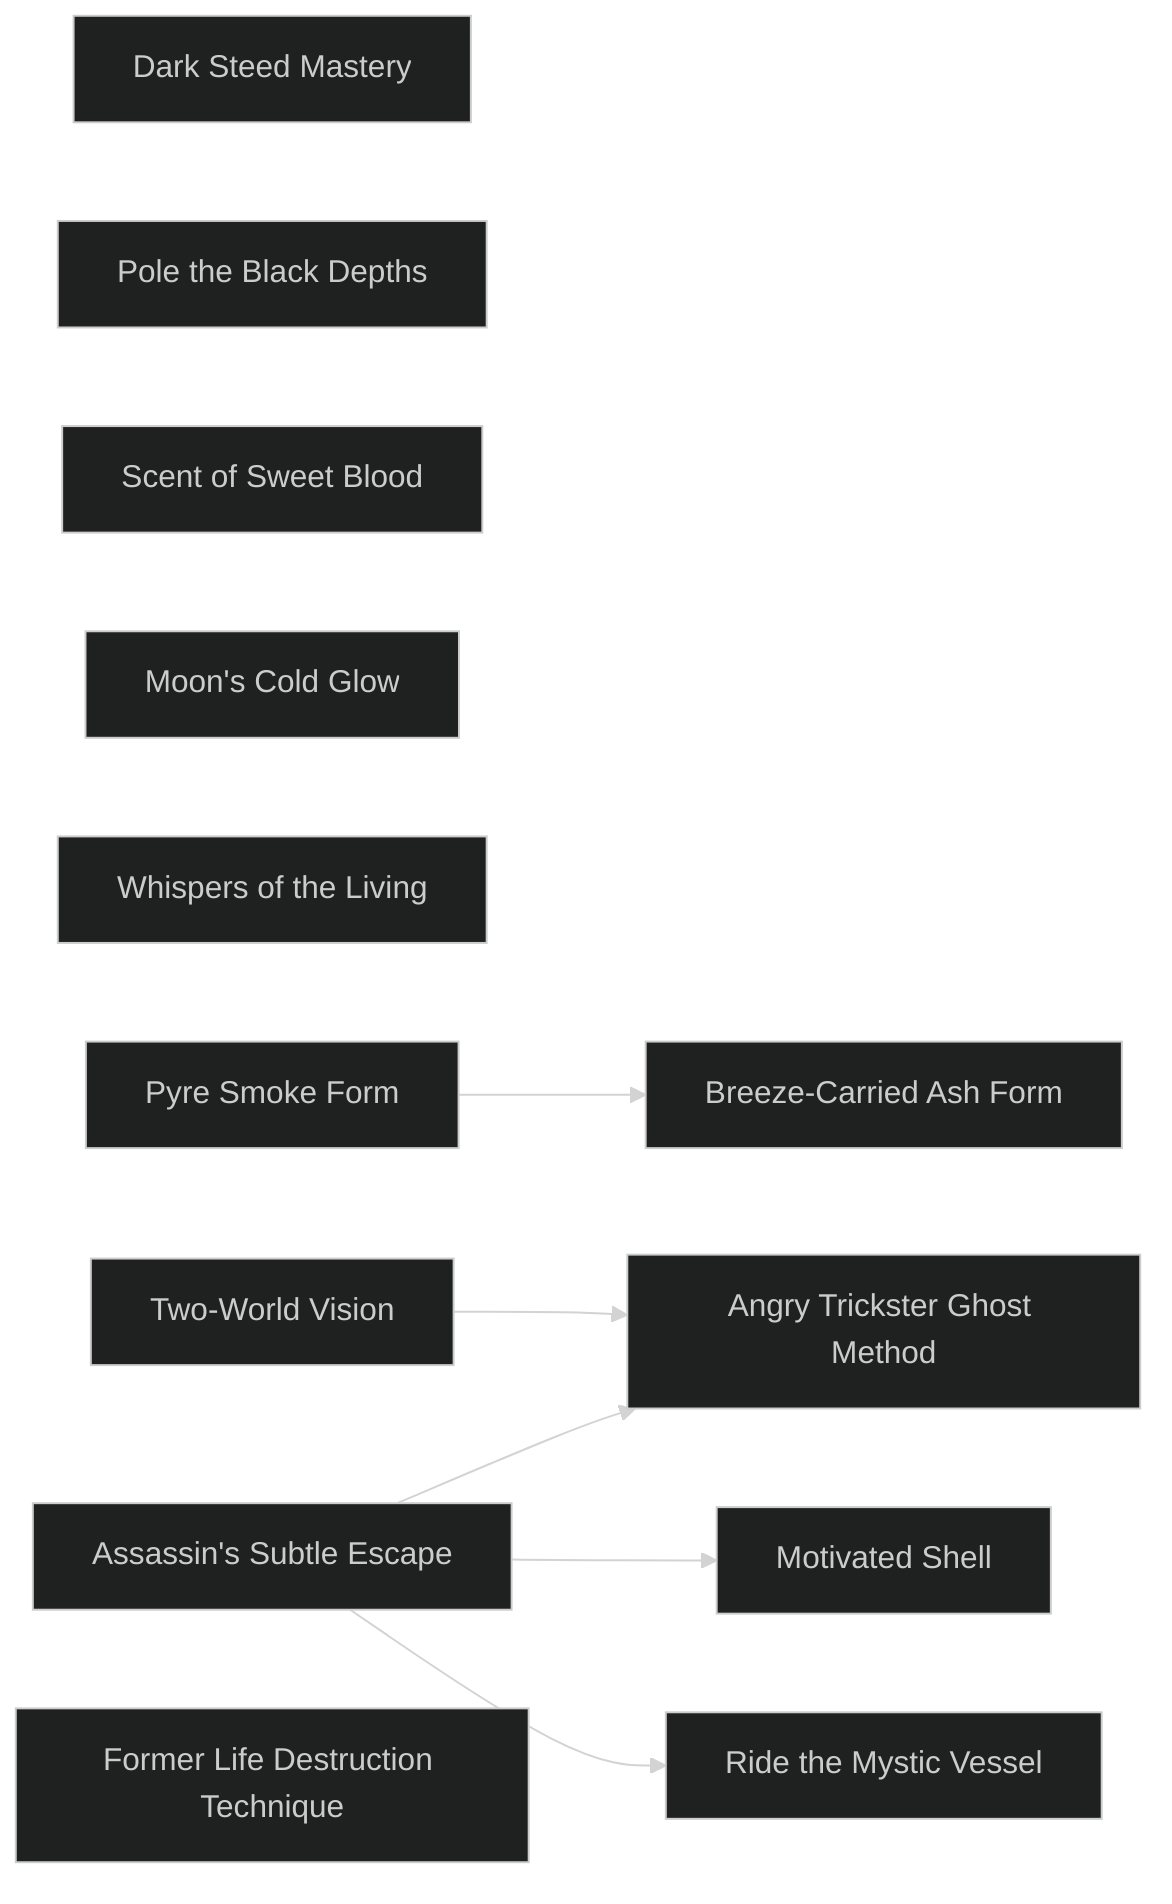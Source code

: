 ---
config:
  theme: dark
---
flowchart LR

    dark_steed_mastery[Dark Steed Mastery]
    click dark_steed_mastery callback "
        Dark Steed Mastery<br>
        <br>
        Cost: 1 mote per die<br>
        Duration: Instant<br>
        Type: Supplemental<br>
        Minimum Conviction: 1<br>
        Minimum Essence: 1<br>
        Prerequisite Charms: None<br>
        <br>
        This Charm is frequently taught to ghostly cavalry in
        the service of a Deathlord or another tyrant of the Underworld.
        Dark Steed Mastery allows a ghost to better control
        a ghostly mount. This Arcanos adds one die to the ghost’s
        Ride dice pools for every mote of Essence spent, to a
        maximum number of dice equal to his Essence. This
        Charm can only be used within the Underworld or a
        shadowland, unless the ghost uses Manifest the Dark Steed
        (see p. 41).
        "

    pole_the_black_depths[Pole the Black Depths]
    click pole_the_black_depths callback "
        Pole the Black Depths<br>
        <br>
        Cost: 1 mote per die<br>
        Duration: Instant<br>
        Type: Supplemental<br>
        Minimum Conviction: 1<br>
        Minimum Essence: 1<br>
        Prerequisite Charms: None<br>
        <br>
        This Charm allows a ghost sailor to better fulfill his
        duties. The ghost who uses Pole the Black Depths gains
        one die to his Sail dice pools for every mote of Essence
        spent, to a maximum number of dice equal to his Essence.
        This Charm can only be used within the Underworld or a
        shadowland, unless the ghost is on the crew of a boat
        manifested through the use of Conjure the Defeated Vessel
        or Sunken Admiral Technique (see p. 41-42).
        "

    scent_of_sweet_blood[Scent of Sweet Blood]
    click scent_of_sweet_blood callback "
        Scent of Sweet Blood<br>
        <br>
        Cost: 1 mote<br>
        Duration: One scene<br>
        Type: Simple<br>
        Minimum Compassion: 1<br>
        Minimum Essence: 1<br>
        Prerequisite Charms: None<br>
        <br>
        This simple Charm allows a ghost to smell spilled
        blood or bleeding wounds at a range of one mile per dot of
        Essence. The blood does not have to be particularly fresh,
        but it should be from a mortal or Exalt — animal blood is
        only sensed at half the range that mortal or Exalt blood can
        be smelled. The ghost learns the direction of and distance
        to the blood. Unusually large amounts — say, more than
        a human body’s worth — may be detected at as far away as
        five miles per dot of Essence, and strong wind currents or
        other intense weather may interfere with this ability.
        "

    moons_cold_glow[Moon's Cold Glow]
    click moons_cold_glow callback "
        Moon's Cold Glow<br>
        <br>
        Cost: 2 motes<br>
        Duration: One night per success<br>
        Type: Simple<br>
        Minimum Conviction: 1<br>
        Minimum Essence: 1<br>
        Prerequisite Charms: None<br>
        <br>
        The Underworld is gloomy and dark even on its
        brightest mornings. This simple art allows a ghost to pierce
        the natural darkness of the Underworld. If there is no
        precipitation or fog, double the distance for both Clear
        Vision and Murky Vision for the ghost, to a maximum of
        100 yards (see Exalted, p. 237). Roll Perception + Conviction.
        Success means that the ghost can see normally until
        the following dawn, and each additional success adds 24
        hours to the duration from that point.
        "

    whispers_of_the_living[Whispers of the Living]
    click whispers_of_the_living callback "
        Whispers of the Living<br>
        <br>
        Cost: 3 motes<br>
        Duration: One minute per success<br>
        Type: Simple<br>
        Minimum Conviction: 2<br>
        Minimum Essence: 2<br>
        Prerequisite Charms: None<br>
        <br>
        The Underworld is itself a dark reflection of Creation,
        and every point in the Underworld corresponds to a
        particular space in Creation. This Arcanos allows the
        ghost to hear the living world as though she was standing
        in the equivalent spot to her current location in the
        Underworld. A Perception + Occult roll activates the
        Charm, and the ghost can listen for one minute per
        success. A botch on this roll allows any living being in that
        same location to hear unearthly whispers and winds,
        giving away these strange goings-on. Whispers of the
        Living only works at night. As with Two World Vision,
        Whispers of the Living does not allow a ghost to listen in
        from Creation into the Underworld.
        "


    pyre_smoke_form[Pyre Smoke Form]
    click pyre_smoke_form callback "
        Pyre Smoke Form<br>
        <br>
        Cost: 2 motes<br>
        Duration: One turn per success<br>
        Type: Simple<br>
        Minimum Temperance: 2<br>
        Minimum Essence: 2<br>
        Prerequisite Charms: None<br>
        <br>
        With Pyre Smoke Form, a ghost may become incorporeal
        even in environments where he would ordinarily be
        manifest — in the Underworld, for instance, or in a
        shadowland during Calibration. Using this Arcanos requires
        a Stamina + Temperance roll, and each success
        allows one turn of incorporeality.
        "

    breeze_carried_ash_form[Breeze-Carried Ash Form]
    pyre_smoke_form --> breeze_carried_ash_form
    click breeze_carried_ash_form callback "
        Breeze-Carried Ash Form<br>
        <br>
        Cost: 5 motes<br>
        Duration: One turn per success<br>
        Type: Simple<br>
        Minimum Conviction: 2<br>
        Minimum Essence: 2<br>
        Prerequisite Charms: Pyre Smoke Form<br>
        <br>
        Breeze-Carried Ash Form allows a ghost to fly through
        the air at any speed up to his maximum running pace, so
        long as he is incorporeal as he does so (this Charm is
        primarily effective only in the land of the living). His
        player must make a Dexterity + Athletics roll, and each
        success allows one turn of flight. If the ghost is above
        ground level when the Charm expires, he falls toward the
        ground as though solid. He does not take any damage from
        the fall, however, because he must be incorporeal to use
        this Arcanos.
        "

    two_world_vision[Two-World Vision]
    click two_world_vision callback "
        Two-World Vision<br>
        <br>
        Cost: 2 motes<br>
        Duration: One turn per success<br>
        Type: Simple<br>
        Minimum Conviction: 1<br>
        Minimum Essence: 2<br>
        Prerequisite Charms: None<br>
        <br>
        Every spot in the Underworld has an analog within
        Creation proper — the lands of the dead are simply a dark
        mirror to the lands above. With this Charm, a ghost can
        glance from his location in the Underworld at the corresponding
        space in Creation. A Perception + Occult roll
        suffices to activate the Charm and provides one turn of
        vision per success. Two World Vision only works at night.
        This Arcanos doesn’t work both ways. Even if the ghost
        finds himself in the living
        "

    assassins_subtle_escape[Assassin's Subtle Escape]
    click assassins_subtle_escape callback "
        Assassin's Subtle Escape<br>
        <br>
        Cost: 5 motes, 1 Willpower<br>
        Duration: One hour per success<br>
        Type: Simple<br>
        Minimum Temperance: 2<br>
        Minimum Essence: 2<br>
        Prerequisite Charms: None<br>
        <br>
        Assassin’s Subtle Escape allows a ghost to tempo-
        rarily inhabit a mundane object in the living world. The
        ghost simply lays his hand upon the object, and his
        physical essence is absorbed into the thing. The ghost’s
        presence cannot be detected by mundane means, though
        Charms such as Superior Sight Focus (see Exalted: The
        Abyssals, p. 205) allow others to detect him. While
        inhabiting an object, the ghost cannot be directly harmed.
        Damage to the object does not harm the inhabiting
        ghost, but the item’s destruction by fire, pulverization or
        magic sends the ghost to Lethe. The ghost’s player must
        succeed in a Manipulation + Crafts roll for the ghost to
        successfully inhabit the object, and he remains within it
        for up to one hour per success or until he decides to leave
        — note that once the ghost leaves the object the Charm
        expires. The ghost may expend an additional 5 motes and
        a point of Willpower in order for his player to reroll his
        duration at any time. However, the new duration of the
        Charm is measured from the new expenditure and roll
        (rather than being tacked onto the end of the existing use
        of the Charm).<br>
        Assassin’s Subtle Escape does not allow a ghost resid-
        ing in an object to animate the object in any fashion. He
        is only a passenger. Only one ghost can reside in a given
        object at a time.
        "

    motivated_shell[Motivated Shell]
    assassins_subtle_escape --> motivated_shell
    click motivated_shell callback "
        Motivated Shell<br>
        <br>
        Cost: 8 motes + 1 Willpower<br>
        Duration: One turn per success<br>
        Type: Simple<br>
        Minimum Valor: 3<br>
        Minimum Essence: 2<br>
        Prerequisite Charms: Assassin’s Subtle Escape<br>
        <br>
        Motivated Shell can only be activated once a ghost
        inhabits an object through Assassin’s Subtle Escape
        (above). This Arcanos enables the ghost to control the
        motions of an object he inhabits. The motions must be
        the sorts of things that the object could ordinarily do or
        be made to do by hand. A door swings open or closed; a
        lock turns or opens; a cart’s wheels roll on their own. The
        ghost’s player rolls Manipulation + Craft, and each success
        allows the ghost to control the object’s ordinary
        movements for one turn.
        "

    ride_the_mystic_vessel[Ride the Mystic Vessel]
    assassins_subtle_escape --> ride_the_mystic_vessel
    click ride_the_mystic_vessel callback "
        Ride the Mystic Vessel<br>
        <br>
        Cost: 3 motes<br>
        Duration: One turn<br>
        Type: Simple<br>
        Minimum Valor: 3<br>
        Minimum Essence: 2<br>
        Prerequisite Charms: Assassin’s Subtle Escape<br>
        <br>
        This Charm allows the ghost to use Assassin’s Subtle
        Escape to inhabit an object made of the Five Magical
        Materials. Ride the Mystic Vessel does not allow the ghost
        to inhabit highly enchanted items (those requiring Arti-
        fact •• or higher) unless those items are made of soulsteel
        or jade. Even then, the ghost cannot inhabit an item if it
        is Artifact •••• or above or attuned to an Exalt.
        Ghosts cannot combine Arcanoi into Combos, so
        this Arcanos cannot be activated simultaneously with
        Assassin’s Subtle Escape. Instead, the ghost must activate
        Ride the Mystic Vessel and then, the following
        turn, activate Assassin’s Subtle Escape and enter the
        object in question.
        "

    angry_trickster_ghost_method[Angry Trickster Ghost Method]
    two_world_vision --> angry_trickster_ghost_method
    assassins_subtle_escape --> angry_trickster_ghost_method
    click angry_trickster_ghost_method callback "
        Angry Trickster Ghost Method<br>
        <br>
        Cost: 5 motes<br>
        Duration: Three turns<br>
        Type: Simple<br>
        Minimum Conviction: 3<br>
        Minimum Essence: 3<br>
        Prerequisite Charms: Two World Vision, Assassin’s Subtle Escape<br>
        <br>
        This Arcanos allows an angry ghost to harness his rage
        into a storm of flying objects in Creation. This storm will
        injure any unarmored beings caught within it, and it does
        not differentiate between friend and foe. The ghost’s
        player rolls Conviction + Melee. Every success increases
        the diameter of the storm by five yards. The storm hurts
        those caught in the area. It deals four dice of lethal damage
        if the objects used are sharp and hard and four dice of
        bashing damage otherwise (with successes adding to this
        damage). An entity caught within the storm of objects can
        defend against it normally.
        "

    former_life_destruction_technique[Former Life Destruction Technique]
    click former_life_destruction_technique callback "
        Former Life Destruction Technique<br>
        <br>
        Cost: None<br>
        Duration: Permanent<br>
        Type: Special<br>
        Minimum Temperance: 4<br>
        Minimum Essence: 4<br>
        Prerequisite Charms: None<br>
        <br>
        This art — one of the few introduced to ghostly
        society by the Deathlords — replicates the Abyssal Exaltation
        in that it allows a ghost to hide his true name from
        Creation. The ghost hides his name behind a title or an
        obviously false name and can never speak or respond to his
        true name. In return, the character receives an additional
        three dice to resist any sorcery or necromancy that relies on
        his name or identity. It does not protect him against line-of-sight
        magical attacks, however — the character’s identity
        as “Mavis Karan” is protected, not his identity as “third guy
        from the left at that table.”
        "